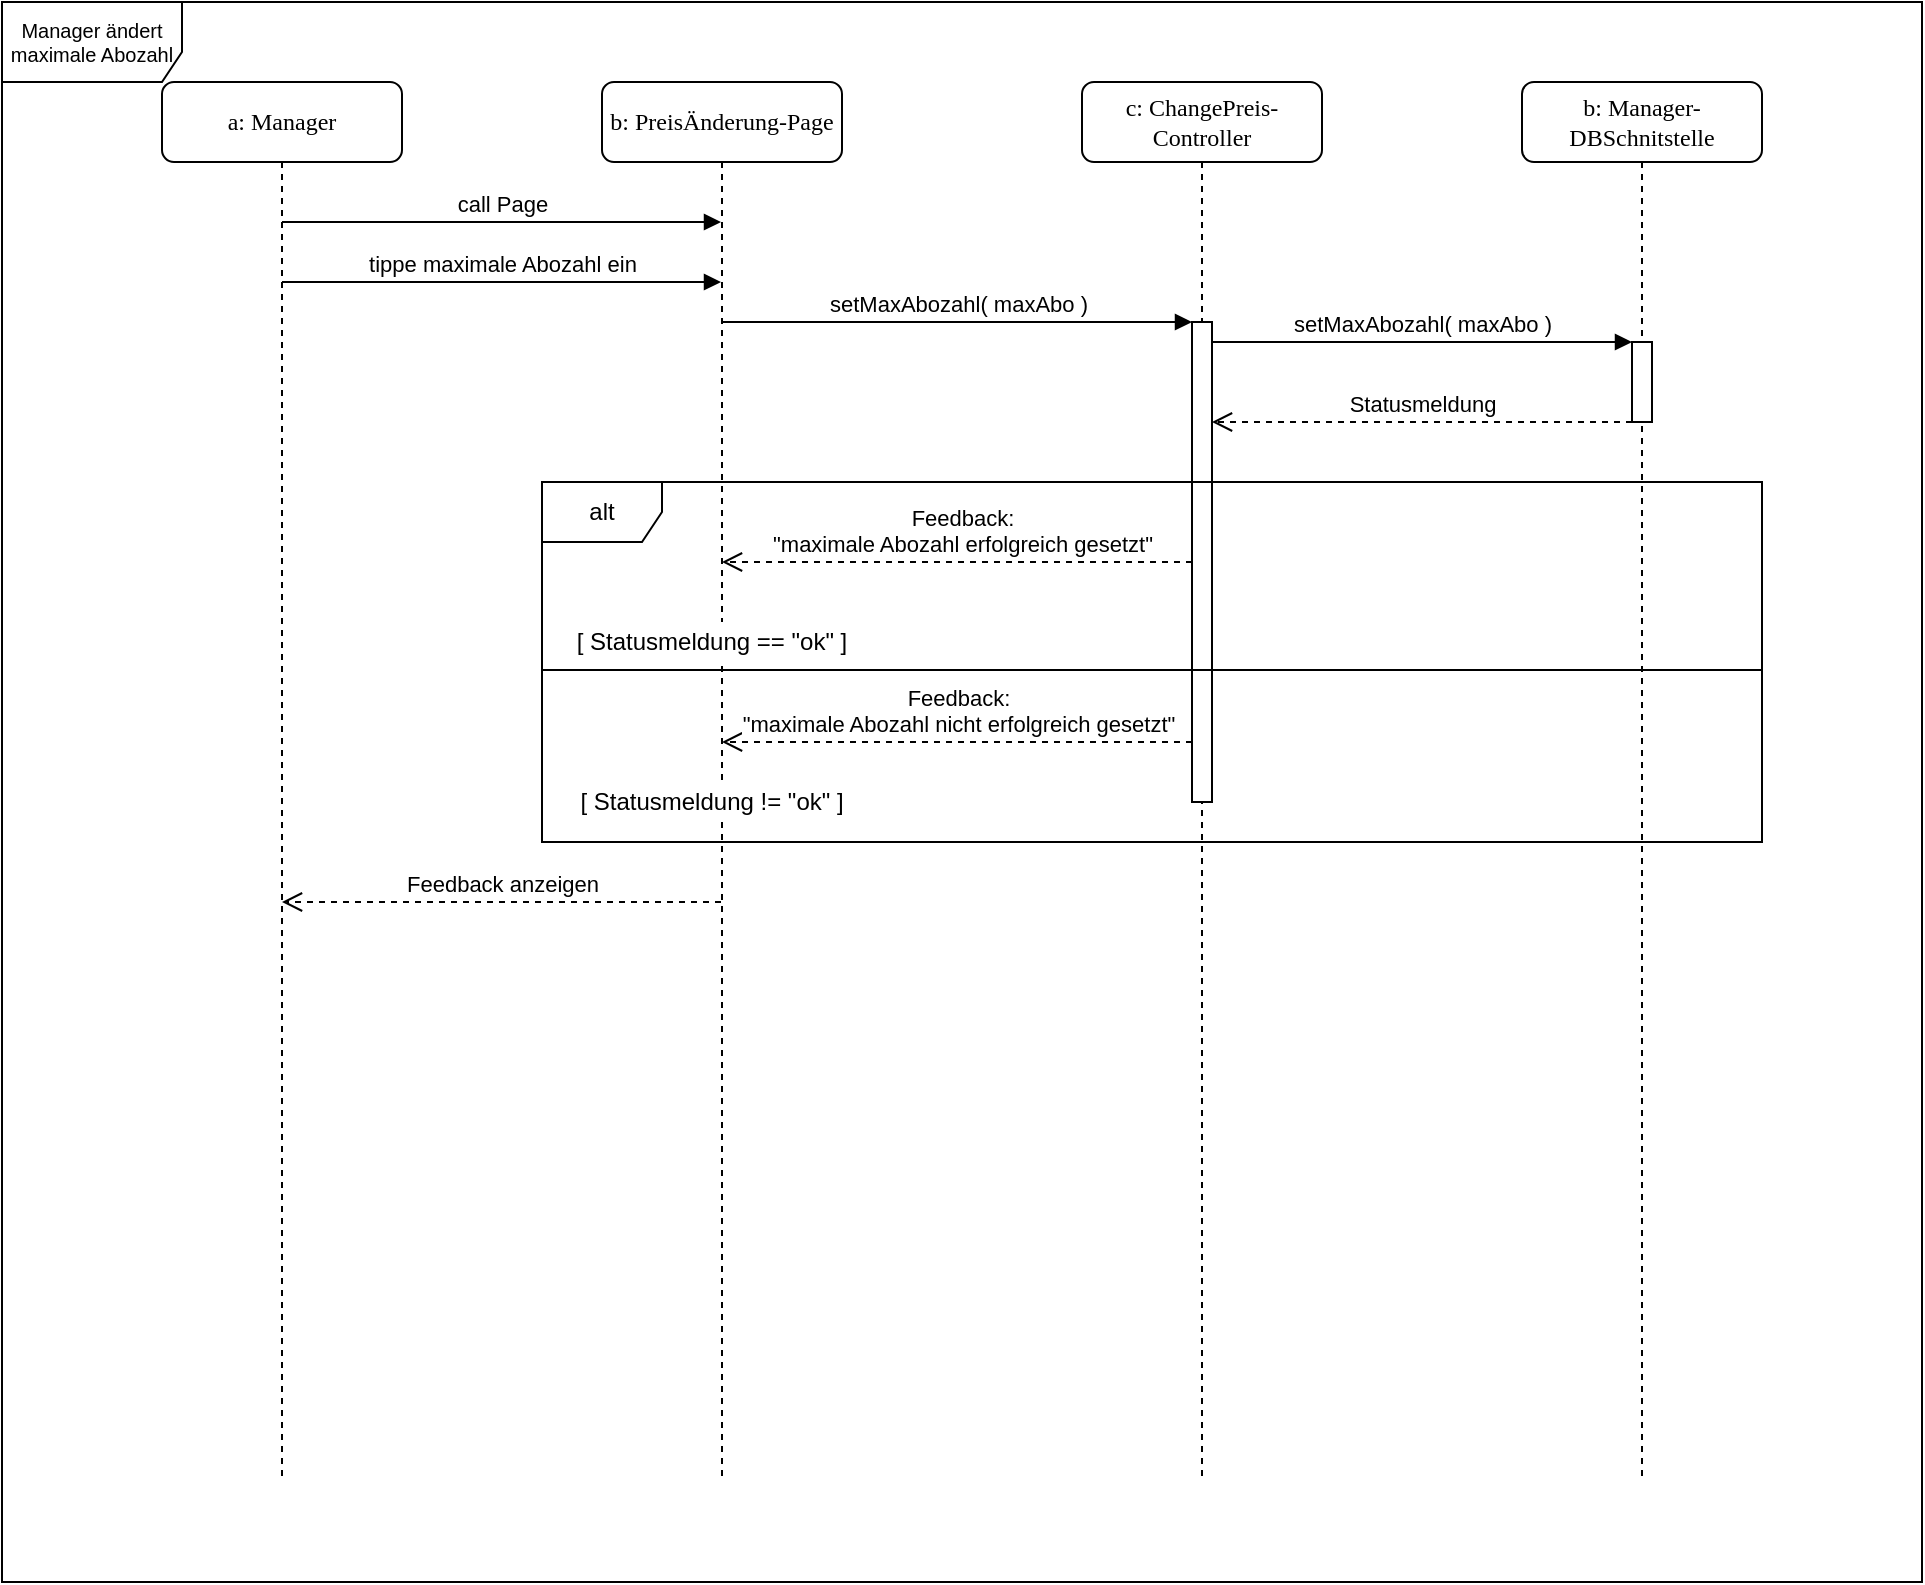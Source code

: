 <mxfile version="10.7.5" type="device"><diagram name="Page-1" id="13e1069c-82ec-6db2-03f1-153e76fe0fe0"><mxGraphModel dx="1403" dy="913" grid="1" gridSize="10" guides="1" tooltips="1" connect="1" arrows="1" fold="1" page="1" pageScale="1" pageWidth="1100" pageHeight="850" background="#ffffff" math="0" shadow="0"><root><mxCell id="0"/><mxCell id="1" parent="0"/><mxCell id="i2Vq3k6s4epomcee9z3W-39" value="Manager ändert maximale Abozahl" style="shape=umlFrame;whiteSpace=wrap;html=1;fontSize=10;width=90;height=40;" parent="1" vertex="1"><mxGeometry x="40" y="40" width="960" height="790" as="geometry"/></mxCell><mxCell id="7baba1c4bc27f4b0-4" value="b: Manager-DBSchnitstelle&lt;br&gt;" style="shape=umlLifeline;perimeter=lifelinePerimeter;whiteSpace=wrap;html=1;container=1;collapsible=0;recursiveResize=0;outlineConnect=0;rounded=1;shadow=0;comic=0;labelBackgroundColor=none;strokeColor=#000000;strokeWidth=1;fillColor=#FFFFFF;fontFamily=Verdana;fontSize=12;fontColor=#000000;align=center;perimeterSpacing=0;glass=0;size=40;overflow=visible;noLabel=0;labelPadding=0;direction=east;connectable=1;snapToPoint=0;fixDash=0;" parent="1" vertex="1"><mxGeometry x="800" y="80" width="120" height="700" as="geometry"/></mxCell><mxCell id="TJDSELzr8z1nyHuAMAzT-8" value="" style="html=1;points=[];perimeter=orthogonalPerimeter;" parent="7baba1c4bc27f4b0-4" vertex="1"><mxGeometry x="55" y="130" width="10" height="40" as="geometry"/></mxCell><mxCell id="7baba1c4bc27f4b0-2" value="b: PreisÄnderung-Page" style="shape=umlLifeline;perimeter=lifelinePerimeter;whiteSpace=wrap;html=1;container=1;collapsible=0;recursiveResize=0;outlineConnect=0;rounded=1;shadow=0;comic=0;labelBackgroundColor=none;strokeColor=#000000;strokeWidth=1;fillColor=#FFFFFF;fontFamily=Verdana;fontSize=12;fontColor=#000000;align=center;size=40;" parent="1" vertex="1"><mxGeometry x="340" y="80" width="120" height="700" as="geometry"/></mxCell><mxCell id="7baba1c4bc27f4b0-3" value="c: ChangePreis-Controller&lt;br&gt;" style="shape=umlLifeline;perimeter=lifelinePerimeter;whiteSpace=wrap;html=1;container=1;collapsible=0;recursiveResize=0;outlineConnect=0;rounded=1;shadow=0;comic=0;labelBackgroundColor=none;strokeColor=#000000;strokeWidth=1;fillColor=#FFFFFF;fontFamily=Verdana;fontSize=12;fontColor=#000000;align=center;size=40;" parent="1" vertex="1"><mxGeometry x="580" y="80" width="120" height="700" as="geometry"/></mxCell><mxCell id="TJDSELzr8z1nyHuAMAzT-6" value="" style="html=1;points=[];perimeter=orthogonalPerimeter;" parent="7baba1c4bc27f4b0-3" vertex="1"><mxGeometry x="55" y="120" width="10" height="240" as="geometry"/></mxCell><mxCell id="7baba1c4bc27f4b0-8" value="a: Manager" style="shape=umlLifeline;perimeter=lifelinePerimeter;whiteSpace=wrap;html=1;container=1;collapsible=0;recursiveResize=0;outlineConnect=0;rounded=1;shadow=0;comic=0;labelBackgroundColor=none;strokeColor=#000000;strokeWidth=1;fillColor=#FFFFFF;fontFamily=Verdana;fontSize=12;fontColor=#000000;align=center;size=40;" parent="1" vertex="1"><mxGeometry x="120" y="80" width="120" height="700" as="geometry"/></mxCell><mxCell id="TJDSELzr8z1nyHuAMAzT-2" value="call Page" style="html=1;verticalAlign=bottom;endArrow=block;edgeStyle=orthogonalEdgeStyle;" parent="1" source="7baba1c4bc27f4b0-8" target="7baba1c4bc27f4b0-2" edge="1"><mxGeometry relative="1" as="geometry"><mxPoint x="325" y="140" as="sourcePoint"/><mxPoint x="394.882" y="139.706" as="targetPoint"/><Array as="points"><mxPoint x="300" y="150"/><mxPoint x="300" y="150"/></Array></mxGeometry></mxCell><mxCell id="TJDSELzr8z1nyHuAMAzT-3" value="Feedback anzeigen" style="html=1;verticalAlign=bottom;endArrow=open;dashed=1;endSize=8;edgeStyle=orthogonalEdgeStyle;" parent="1" source="7baba1c4bc27f4b0-2" target="7baba1c4bc27f4b0-8" edge="1"><mxGeometry relative="1" as="geometry"><mxPoint x="325" y="216" as="targetPoint"/><Array as="points"><mxPoint x="320" y="490"/><mxPoint x="320" y="490"/></Array></mxGeometry></mxCell><mxCell id="TJDSELzr8z1nyHuAMAzT-4" value="tippe maximale Abozahl ein" style="html=1;verticalAlign=bottom;endArrow=block;edgeStyle=orthogonalEdgeStyle;" parent="1" source="7baba1c4bc27f4b0-8" target="7baba1c4bc27f4b0-2" edge="1"><mxGeometry relative="1" as="geometry"><mxPoint x="189.667" y="159.667" as="sourcePoint"/><mxPoint x="409.5" y="159.667" as="targetPoint"/><Array as="points"><mxPoint x="330" y="180"/><mxPoint x="330" y="180"/></Array></mxGeometry></mxCell><mxCell id="TJDSELzr8z1nyHuAMAzT-5" value="setMaxAbozahl( maxAbo )" style="html=1;verticalAlign=bottom;endArrow=block;edgeStyle=orthogonalEdgeStyle;" parent="1" source="7baba1c4bc27f4b0-2" target="TJDSELzr8z1nyHuAMAzT-6" edge="1"><mxGeometry relative="1" as="geometry"><mxPoint x="410.167" y="180.167" as="sourcePoint"/><mxPoint x="630" y="180.167" as="targetPoint"/><Array as="points"><mxPoint x="520" y="200"/><mxPoint x="520" y="200"/></Array></mxGeometry></mxCell><mxCell id="TJDSELzr8z1nyHuAMAzT-7" value="setMaxAbozahl( maxAbo )" style="html=1;verticalAlign=bottom;endArrow=block;edgeStyle=orthogonalEdgeStyle;" parent="1" source="TJDSELzr8z1nyHuAMAzT-6" target="TJDSELzr8z1nyHuAMAzT-8" edge="1"><mxGeometry relative="1" as="geometry"><mxPoint x="645.167" y="220.167" as="sourcePoint"/><mxPoint x="885.167" y="220.5" as="targetPoint"/><Array as="points"><mxPoint x="750" y="210"/><mxPoint x="750" y="210"/></Array></mxGeometry></mxCell><mxCell id="TJDSELzr8z1nyHuAMAzT-14" value="Statusmeldung" style="html=1;verticalAlign=bottom;endArrow=open;dashed=1;endSize=8;endFill=0;edgeStyle=orthogonalEdgeStyle;" parent="1" source="TJDSELzr8z1nyHuAMAzT-8" target="TJDSELzr8z1nyHuAMAzT-6" edge="1"><mxGeometry relative="1" as="geometry"><mxPoint x="830" y="260" as="sourcePoint"/><mxPoint x="810" y="245" as="targetPoint"/><Array as="points"><mxPoint x="760" y="250"/><mxPoint x="760" y="250"/></Array></mxGeometry></mxCell><mxCell id="TJDSELzr8z1nyHuAMAzT-19" value="[ Statusmeldung == &quot;ok&quot; ]" style="text;html=1;strokeColor=none;fillColor=#ffffff;align=center;verticalAlign=middle;whiteSpace=wrap;rounded=0;" parent="1" vertex="1"><mxGeometry x="320" y="350" width="150" height="20" as="geometry"/></mxCell><mxCell id="TJDSELzr8z1nyHuAMAzT-20" value="" style="line;strokeWidth=1;fillColor=none;align=left;verticalAlign=middle;spacingTop=-1;spacingLeft=3;spacingRight=3;rotatable=0;labelPosition=right;points=[];portConstraint=eastwest;" parent="1" vertex="1"><mxGeometry x="310" y="370" width="610" height="8" as="geometry"/></mxCell><mxCell id="TJDSELzr8z1nyHuAMAzT-28" value="[ Statusmeldung != &quot;ok&quot; ]" style="text;html=1;strokeColor=none;fillColor=#ffffff;align=center;verticalAlign=middle;whiteSpace=wrap;rounded=0;" parent="1" vertex="1"><mxGeometry x="320" y="430" width="150" height="20" as="geometry"/></mxCell><mxCell id="TJDSELzr8z1nyHuAMAzT-30" value="Feedback:&lt;br&gt;&quot;maximale Abozahl erfolgreich gesetzt&quot;" style="html=1;verticalAlign=bottom;endArrow=open;dashed=1;endSize=8;edgeStyle=orthogonalEdgeStyle;" parent="1" source="TJDSELzr8z1nyHuAMAzT-6" target="7baba1c4bc27f4b0-2" edge="1"><mxGeometry x="0.063" y="-10" relative="1" as="geometry"><mxPoint x="409.81" y="409.931" as="targetPoint"/><mxPoint x="645" y="409.931" as="sourcePoint"/><Array as="points"><mxPoint x="520" y="320"/><mxPoint x="520" y="320"/></Array><mxPoint x="10" y="10" as="offset"/></mxGeometry></mxCell><mxCell id="TJDSELzr8z1nyHuAMAzT-31" value="Feedback:&lt;br&gt;&quot;maximale Abozahl nicht erfolgreich gesetzt&quot;" style="html=1;verticalAlign=bottom;endArrow=open;dashed=1;endSize=8;edgeStyle=orthogonalEdgeStyle;" parent="1" source="TJDSELzr8z1nyHuAMAzT-6" target="7baba1c4bc27f4b0-2" edge="1"><mxGeometry x="0.002" relative="1" as="geometry"><mxPoint x="399.81" y="579.431" as="targetPoint"/><mxPoint x="635" y="579.431" as="sourcePoint"/><Array as="points"><mxPoint x="520" y="410"/><mxPoint x="520" y="410"/></Array><mxPoint as="offset"/></mxGeometry></mxCell><mxCell id="TJDSELzr8z1nyHuAMAzT-17" value="alt" style="shape=umlFrame;whiteSpace=wrap;html=1;" parent="1" vertex="1"><mxGeometry x="310" y="280" width="610" height="180" as="geometry"/></mxCell></root></mxGraphModel></diagram></mxfile>